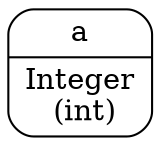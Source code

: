digraph g {
    rankdir=LR; 
    splines=line;
    graph[style="filled",color="gray60"];
    node [shape=record,style="filled", fillcolor="white"];
    edge[penwidth="2.0",arrowhead="none",style="dashed",color="gray60"]; 
    node [shape=record,style="filled", fillcolor="white"];
    "node0" [
            label = "<f0> a| <f1>Integer\n (int)";
            shape = "Mrecord";
        ];
}